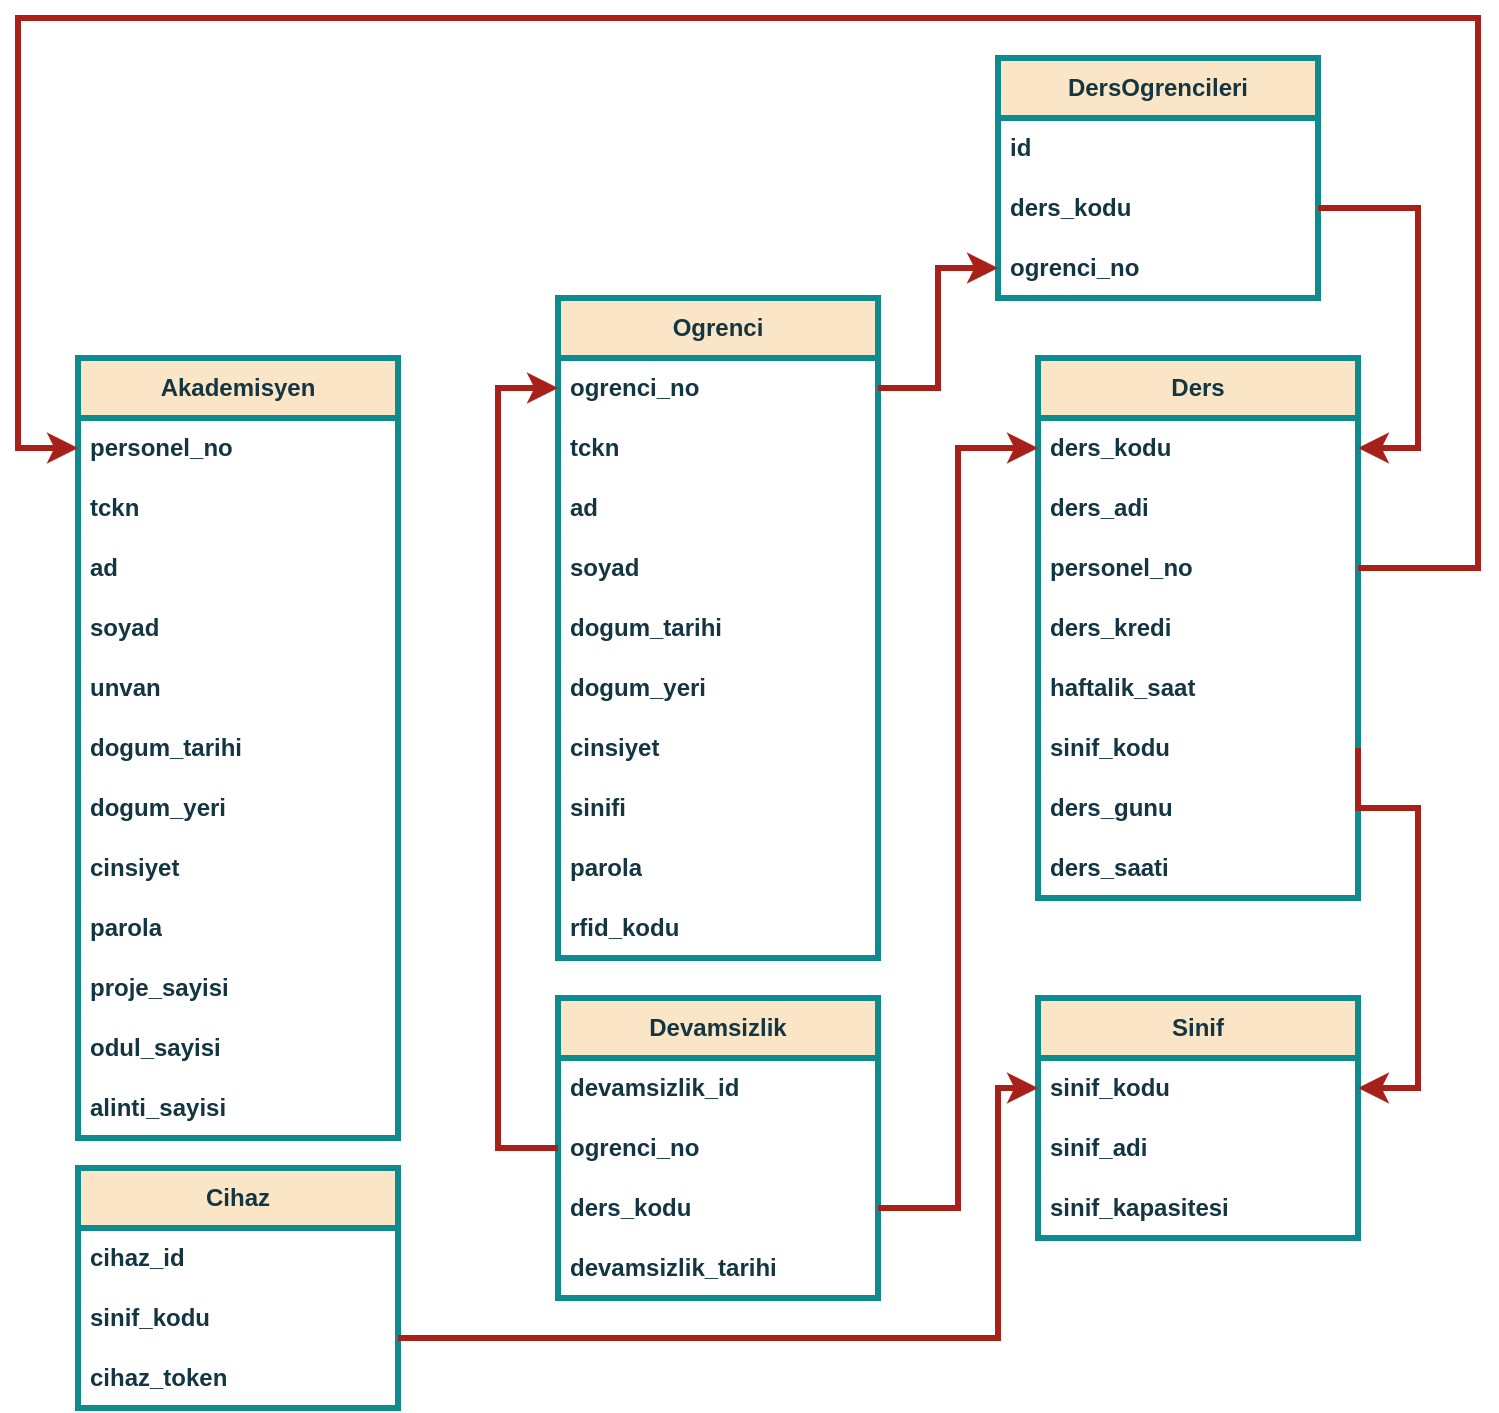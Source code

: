 <mxfile version="21.1.5" type="device">
  <diagram name="Sayfa -1" id="_XDM3-Csm9u_s2XKqnAF">
    <mxGraphModel dx="1050" dy="1710" grid="1" gridSize="10" guides="1" tooltips="1" connect="1" arrows="1" fold="1" page="1" pageScale="1" pageWidth="827" pageHeight="1169" math="0" shadow="0">
      <root>
        <mxCell id="0" />
        <mxCell id="1" parent="0" />
        <mxCell id="tSz3dCy00aF6PcJnhEde-1" value="Akademisyen" style="swimlane;fontStyle=1;childLayout=stackLayout;horizontal=1;startSize=30;horizontalStack=0;resizeParent=1;resizeParentMax=0;resizeLast=0;collapsible=1;marginBottom=0;whiteSpace=wrap;html=1;fillColor=#FAE5C7;strokeColor=#0F8B8D;rounded=0;labelBackgroundColor=none;fontColor=#143642;strokeWidth=3;" parent="1" vertex="1">
          <mxGeometry x="80" y="120" width="160" height="390" as="geometry" />
        </mxCell>
        <mxCell id="tSz3dCy00aF6PcJnhEde-33" value="personel_no" style="text;strokeColor=none;fillColor=none;align=left;verticalAlign=middle;spacingLeft=4;spacingRight=4;overflow=hidden;points=[[0,0.5],[1,0.5]];portConstraint=eastwest;rotatable=0;whiteSpace=wrap;html=1;fontStyle=1;rounded=0;labelBackgroundColor=none;fontColor=#143642;strokeWidth=3;" parent="tSz3dCy00aF6PcJnhEde-1" vertex="1">
          <mxGeometry y="30" width="160" height="30" as="geometry" />
        </mxCell>
        <mxCell id="tSz3dCy00aF6PcJnhEde-2" value="tckn" style="text;strokeColor=none;fillColor=none;align=left;verticalAlign=middle;spacingLeft=4;spacingRight=4;overflow=hidden;points=[[0,0.5],[1,0.5]];portConstraint=eastwest;rotatable=0;whiteSpace=wrap;html=1;fontStyle=1;rounded=0;labelBackgroundColor=none;fontColor=#143642;strokeWidth=3;" parent="tSz3dCy00aF6PcJnhEde-1" vertex="1">
          <mxGeometry y="60" width="160" height="30" as="geometry" />
        </mxCell>
        <mxCell id="tSz3dCy00aF6PcJnhEde-3" value="ad" style="text;strokeColor=none;fillColor=none;align=left;verticalAlign=middle;spacingLeft=4;spacingRight=4;overflow=hidden;points=[[0,0.5],[1,0.5]];portConstraint=eastwest;rotatable=0;whiteSpace=wrap;html=1;fontStyle=1;rounded=0;labelBackgroundColor=none;fontColor=#143642;strokeWidth=3;" parent="tSz3dCy00aF6PcJnhEde-1" vertex="1">
          <mxGeometry y="90" width="160" height="30" as="geometry" />
        </mxCell>
        <mxCell id="tSz3dCy00aF6PcJnhEde-4" value="soyad" style="text;strokeColor=none;fillColor=none;align=left;verticalAlign=middle;spacingLeft=4;spacingRight=4;overflow=hidden;points=[[0,0.5],[1,0.5]];portConstraint=eastwest;rotatable=0;whiteSpace=wrap;html=1;fontStyle=1;rounded=0;labelBackgroundColor=none;fontColor=#143642;strokeWidth=3;" parent="tSz3dCy00aF6PcJnhEde-1" vertex="1">
          <mxGeometry y="120" width="160" height="30" as="geometry" />
        </mxCell>
        <mxCell id="tSz3dCy00aF6PcJnhEde-29" value="unvan" style="text;strokeColor=none;fillColor=none;align=left;verticalAlign=middle;spacingLeft=4;spacingRight=4;overflow=hidden;points=[[0,0.5],[1,0.5]];portConstraint=eastwest;rotatable=0;whiteSpace=wrap;html=1;fontStyle=1;rounded=0;labelBackgroundColor=none;fontColor=#143642;strokeWidth=3;" parent="tSz3dCy00aF6PcJnhEde-1" vertex="1">
          <mxGeometry y="150" width="160" height="30" as="geometry" />
        </mxCell>
        <mxCell id="tSz3dCy00aF6PcJnhEde-30" value="dogum_tarihi" style="text;strokeColor=none;fillColor=none;align=left;verticalAlign=middle;spacingLeft=4;spacingRight=4;overflow=hidden;points=[[0,0.5],[1,0.5]];portConstraint=eastwest;rotatable=0;whiteSpace=wrap;html=1;fontStyle=1;rounded=0;labelBackgroundColor=none;fontColor=#143642;strokeWidth=3;" parent="tSz3dCy00aF6PcJnhEde-1" vertex="1">
          <mxGeometry y="180" width="160" height="30" as="geometry" />
        </mxCell>
        <mxCell id="tSz3dCy00aF6PcJnhEde-41" value="dogum_yeri" style="text;strokeColor=none;fillColor=none;align=left;verticalAlign=middle;spacingLeft=4;spacingRight=4;overflow=hidden;points=[[0,0.5],[1,0.5]];portConstraint=eastwest;rotatable=0;whiteSpace=wrap;html=1;fontStyle=1;rounded=0;labelBackgroundColor=none;fontColor=#143642;strokeWidth=3;" parent="tSz3dCy00aF6PcJnhEde-1" vertex="1">
          <mxGeometry y="210" width="160" height="30" as="geometry" />
        </mxCell>
        <mxCell id="tSz3dCy00aF6PcJnhEde-49" value="cinsiyet" style="text;strokeColor=none;fillColor=none;align=left;verticalAlign=middle;spacingLeft=4;spacingRight=4;overflow=hidden;points=[[0,0.5],[1,0.5]];portConstraint=eastwest;rotatable=0;whiteSpace=wrap;html=1;fontStyle=1;rounded=0;labelBackgroundColor=none;fontColor=#143642;strokeWidth=3;" parent="tSz3dCy00aF6PcJnhEde-1" vertex="1">
          <mxGeometry y="240" width="160" height="30" as="geometry" />
        </mxCell>
        <mxCell id="tSz3dCy00aF6PcJnhEde-31" value="parola" style="text;strokeColor=none;fillColor=none;align=left;verticalAlign=middle;spacingLeft=4;spacingRight=4;overflow=hidden;points=[[0,0.5],[1,0.5]];portConstraint=eastwest;rotatable=0;whiteSpace=wrap;html=1;fontStyle=1;rounded=0;labelBackgroundColor=none;fontColor=#143642;strokeWidth=3;" parent="tSz3dCy00aF6PcJnhEde-1" vertex="1">
          <mxGeometry y="270" width="160" height="30" as="geometry" />
        </mxCell>
        <mxCell id="AcIwFCtZqvH4_6iUX5yy-1" value="proje_sayisi" style="text;strokeColor=none;fillColor=none;align=left;verticalAlign=middle;spacingLeft=4;spacingRight=4;overflow=hidden;points=[[0,0.5],[1,0.5]];portConstraint=eastwest;rotatable=0;whiteSpace=wrap;html=1;fontStyle=1;rounded=0;labelBackgroundColor=none;fontColor=#143642;strokeWidth=3;" parent="tSz3dCy00aF6PcJnhEde-1" vertex="1">
          <mxGeometry y="300" width="160" height="30" as="geometry" />
        </mxCell>
        <mxCell id="AcIwFCtZqvH4_6iUX5yy-3" value="odul_sayisi" style="text;strokeColor=none;fillColor=none;align=left;verticalAlign=middle;spacingLeft=4;spacingRight=4;overflow=hidden;points=[[0,0.5],[1,0.5]];portConstraint=eastwest;rotatable=0;whiteSpace=wrap;html=1;fontStyle=1;rounded=0;labelBackgroundColor=none;fontColor=#143642;strokeWidth=3;" parent="tSz3dCy00aF6PcJnhEde-1" vertex="1">
          <mxGeometry y="330" width="160" height="30" as="geometry" />
        </mxCell>
        <mxCell id="AcIwFCtZqvH4_6iUX5yy-4" value="alinti_sayisi" style="text;strokeColor=none;fillColor=none;align=left;verticalAlign=middle;spacingLeft=4;spacingRight=4;overflow=hidden;points=[[0,0.5],[1,0.5]];portConstraint=eastwest;rotatable=0;whiteSpace=wrap;html=1;fontStyle=1;rounded=0;labelBackgroundColor=none;fontColor=#143642;strokeWidth=3;" parent="tSz3dCy00aF6PcJnhEde-1" vertex="1">
          <mxGeometry y="360" width="160" height="30" as="geometry" />
        </mxCell>
        <mxCell id="tSz3dCy00aF6PcJnhEde-5" value="Ogrenci" style="swimlane;fontStyle=1;childLayout=stackLayout;horizontal=1;startSize=30;horizontalStack=0;resizeParent=1;resizeParentMax=0;resizeLast=0;collapsible=1;marginBottom=0;whiteSpace=wrap;html=1;fillColor=#FAE5C7;strokeColor=#0F8B8D;rounded=0;labelBackgroundColor=none;fontColor=#143642;strokeWidth=3;" parent="1" vertex="1">
          <mxGeometry x="320" y="90" width="160" height="330" as="geometry" />
        </mxCell>
        <mxCell id="tSz3dCy00aF6PcJnhEde-32" value="ogrenci_no" style="text;strokeColor=none;fillColor=none;align=left;verticalAlign=middle;spacingLeft=4;spacingRight=4;overflow=hidden;points=[[0,0.5],[1,0.5]];portConstraint=eastwest;rotatable=0;whiteSpace=wrap;html=1;fontStyle=1;rounded=0;labelBackgroundColor=none;fontColor=#143642;strokeWidth=3;" parent="tSz3dCy00aF6PcJnhEde-5" vertex="1">
          <mxGeometry y="30" width="160" height="30" as="geometry" />
        </mxCell>
        <mxCell id="tSz3dCy00aF6PcJnhEde-6" value="tckn" style="text;strokeColor=none;fillColor=none;align=left;verticalAlign=middle;spacingLeft=4;spacingRight=4;overflow=hidden;points=[[0,0.5],[1,0.5]];portConstraint=eastwest;rotatable=0;whiteSpace=wrap;html=1;fontStyle=1;rounded=0;labelBackgroundColor=none;fontColor=#143642;strokeWidth=3;" parent="tSz3dCy00aF6PcJnhEde-5" vertex="1">
          <mxGeometry y="60" width="160" height="30" as="geometry" />
        </mxCell>
        <mxCell id="tSz3dCy00aF6PcJnhEde-7" value="ad" style="text;strokeColor=none;fillColor=none;align=left;verticalAlign=middle;spacingLeft=4;spacingRight=4;overflow=hidden;points=[[0,0.5],[1,0.5]];portConstraint=eastwest;rotatable=0;whiteSpace=wrap;html=1;fontStyle=1;rounded=0;labelBackgroundColor=none;fontColor=#143642;strokeWidth=3;" parent="tSz3dCy00aF6PcJnhEde-5" vertex="1">
          <mxGeometry y="90" width="160" height="30" as="geometry" />
        </mxCell>
        <mxCell id="tSz3dCy00aF6PcJnhEde-8" value="soyad" style="text;strokeColor=none;fillColor=none;align=left;verticalAlign=middle;spacingLeft=4;spacingRight=4;overflow=hidden;points=[[0,0.5],[1,0.5]];portConstraint=eastwest;rotatable=0;whiteSpace=wrap;html=1;fontStyle=1;rounded=0;labelBackgroundColor=none;fontColor=#143642;strokeWidth=3;" parent="tSz3dCy00aF6PcJnhEde-5" vertex="1">
          <mxGeometry y="120" width="160" height="30" as="geometry" />
        </mxCell>
        <mxCell id="tSz3dCy00aF6PcJnhEde-24" value="dogum_tarihi" style="text;strokeColor=none;fillColor=none;align=left;verticalAlign=middle;spacingLeft=4;spacingRight=4;overflow=hidden;points=[[0,0.5],[1,0.5]];portConstraint=eastwest;rotatable=0;whiteSpace=wrap;html=1;fontStyle=1;rounded=0;labelBackgroundColor=none;fontColor=#143642;strokeWidth=3;" parent="tSz3dCy00aF6PcJnhEde-5" vertex="1">
          <mxGeometry y="150" width="160" height="30" as="geometry" />
        </mxCell>
        <mxCell id="tSz3dCy00aF6PcJnhEde-40" value="dogum_yeri" style="text;strokeColor=none;fillColor=none;align=left;verticalAlign=middle;spacingLeft=4;spacingRight=4;overflow=hidden;points=[[0,0.5],[1,0.5]];portConstraint=eastwest;rotatable=0;whiteSpace=wrap;html=1;fontStyle=1;rounded=0;labelBackgroundColor=none;fontColor=#143642;strokeWidth=3;" parent="tSz3dCy00aF6PcJnhEde-5" vertex="1">
          <mxGeometry y="180" width="160" height="30" as="geometry" />
        </mxCell>
        <mxCell id="tSz3dCy00aF6PcJnhEde-27" value="cinsiyet" style="text;strokeColor=none;fillColor=none;align=left;verticalAlign=middle;spacingLeft=4;spacingRight=4;overflow=hidden;points=[[0,0.5],[1,0.5]];portConstraint=eastwest;rotatable=0;whiteSpace=wrap;html=1;fontStyle=1;rounded=0;labelBackgroundColor=none;fontColor=#143642;strokeWidth=3;" parent="tSz3dCy00aF6PcJnhEde-5" vertex="1">
          <mxGeometry y="210" width="160" height="30" as="geometry" />
        </mxCell>
        <mxCell id="tSz3dCy00aF6PcJnhEde-28" value="sinifi" style="text;strokeColor=none;fillColor=none;align=left;verticalAlign=middle;spacingLeft=4;spacingRight=4;overflow=hidden;points=[[0,0.5],[1,0.5]];portConstraint=eastwest;rotatable=0;whiteSpace=wrap;html=1;fontStyle=1;rounded=0;labelBackgroundColor=none;fontColor=#143642;strokeWidth=3;" parent="tSz3dCy00aF6PcJnhEde-5" vertex="1">
          <mxGeometry y="240" width="160" height="30" as="geometry" />
        </mxCell>
        <mxCell id="VWJ288TvoI_qNRsVCnb8-2" value="parola" style="text;strokeColor=none;fillColor=none;align=left;verticalAlign=middle;spacingLeft=4;spacingRight=4;overflow=hidden;points=[[0,0.5],[1,0.5]];portConstraint=eastwest;rotatable=0;whiteSpace=wrap;html=1;fontStyle=1;rounded=0;labelBackgroundColor=none;fontColor=#143642;strokeWidth=3;" parent="tSz3dCy00aF6PcJnhEde-5" vertex="1">
          <mxGeometry y="270" width="160" height="30" as="geometry" />
        </mxCell>
        <mxCell id="tSz3dCy00aF6PcJnhEde-48" value="rfid_kodu" style="text;strokeColor=none;fillColor=none;align=left;verticalAlign=middle;spacingLeft=4;spacingRight=4;overflow=hidden;points=[[0,0.5],[1,0.5]];portConstraint=eastwest;rotatable=0;whiteSpace=wrap;html=1;fontStyle=1;rounded=0;labelBackgroundColor=none;fontColor=#143642;strokeWidth=3;" parent="tSz3dCy00aF6PcJnhEde-5" vertex="1">
          <mxGeometry y="300" width="160" height="30" as="geometry" />
        </mxCell>
        <mxCell id="tSz3dCy00aF6PcJnhEde-9" value="Ders" style="swimlane;fontStyle=1;childLayout=stackLayout;horizontal=1;startSize=30;horizontalStack=0;resizeParent=1;resizeParentMax=0;resizeLast=0;collapsible=1;marginBottom=0;whiteSpace=wrap;html=1;fillColor=#FAE5C7;strokeColor=#0F8B8D;rounded=0;labelBackgroundColor=none;fontColor=#143642;strokeWidth=3;" parent="1" vertex="1">
          <mxGeometry x="560" y="120" width="160" height="270" as="geometry">
            <mxRectangle x="560" y="120" width="70" height="30" as="alternateBounds" />
          </mxGeometry>
        </mxCell>
        <mxCell id="tSz3dCy00aF6PcJnhEde-10" value="ders_kodu" style="text;strokeColor=none;fillColor=none;align=left;verticalAlign=middle;spacingLeft=4;spacingRight=4;overflow=hidden;points=[[0,0.5],[1,0.5]];portConstraint=eastwest;rotatable=0;whiteSpace=wrap;html=1;fontStyle=1;rounded=0;labelBackgroundColor=none;fontColor=#143642;strokeWidth=3;" parent="tSz3dCy00aF6PcJnhEde-9" vertex="1">
          <mxGeometry y="30" width="160" height="30" as="geometry" />
        </mxCell>
        <mxCell id="tSz3dCy00aF6PcJnhEde-11" value="ders_adi" style="text;strokeColor=none;fillColor=none;align=left;verticalAlign=middle;spacingLeft=4;spacingRight=4;overflow=hidden;points=[[0,0.5],[1,0.5]];portConstraint=eastwest;rotatable=0;whiteSpace=wrap;html=1;fontStyle=1;rounded=0;labelBackgroundColor=none;fontColor=#143642;strokeWidth=3;" parent="tSz3dCy00aF6PcJnhEde-9" vertex="1">
          <mxGeometry y="60" width="160" height="30" as="geometry" />
        </mxCell>
        <mxCell id="tSz3dCy00aF6PcJnhEde-12" value="personel_no" style="text;strokeColor=none;fillColor=none;align=left;verticalAlign=middle;spacingLeft=4;spacingRight=4;overflow=hidden;points=[[0,0.5],[1,0.5]];portConstraint=eastwest;rotatable=0;whiteSpace=wrap;html=1;fontStyle=1;rounded=0;labelBackgroundColor=none;fontColor=#143642;strokeWidth=3;" parent="tSz3dCy00aF6PcJnhEde-9" vertex="1">
          <mxGeometry y="90" width="160" height="30" as="geometry" />
        </mxCell>
        <mxCell id="tSz3dCy00aF6PcJnhEde-37" value="ders_kredi" style="text;strokeColor=none;fillColor=none;align=left;verticalAlign=middle;spacingLeft=4;spacingRight=4;overflow=hidden;points=[[0,0.5],[1,0.5]];portConstraint=eastwest;rotatable=0;whiteSpace=wrap;html=1;fontStyle=1;rounded=0;labelBackgroundColor=none;fontColor=#143642;strokeWidth=3;" parent="tSz3dCy00aF6PcJnhEde-9" vertex="1">
          <mxGeometry y="120" width="160" height="30" as="geometry" />
        </mxCell>
        <mxCell id="yB-rztcEehSW4XwJmEQQ-1" value="haftalik_saat" style="text;strokeColor=none;fillColor=none;align=left;verticalAlign=middle;spacingLeft=4;spacingRight=4;overflow=hidden;points=[[0,0.5],[1,0.5]];portConstraint=eastwest;rotatable=0;whiteSpace=wrap;html=1;fontStyle=1;rounded=0;labelBackgroundColor=none;fontColor=#143642;strokeWidth=3;" parent="tSz3dCy00aF6PcJnhEde-9" vertex="1">
          <mxGeometry y="150" width="160" height="30" as="geometry" />
        </mxCell>
        <mxCell id="tSz3dCy00aF6PcJnhEde-23" value="sinif_kodu" style="text;strokeColor=none;fillColor=none;align=left;verticalAlign=middle;spacingLeft=4;spacingRight=4;overflow=hidden;points=[[0,0.5],[1,0.5]];portConstraint=eastwest;rotatable=0;whiteSpace=wrap;html=1;fontStyle=1;rounded=0;labelBackgroundColor=none;fontColor=#143642;strokeWidth=3;" parent="tSz3dCy00aF6PcJnhEde-9" vertex="1">
          <mxGeometry y="180" width="160" height="30" as="geometry" />
        </mxCell>
        <mxCell id="tSz3dCy00aF6PcJnhEde-34" value="ders_gunu" style="text;strokeColor=none;fillColor=none;align=left;verticalAlign=middle;spacingLeft=4;spacingRight=4;overflow=hidden;points=[[0,0.5],[1,0.5]];portConstraint=eastwest;rotatable=0;whiteSpace=wrap;html=1;fontStyle=1;rounded=0;labelBackgroundColor=none;fontColor=#143642;strokeWidth=3;" parent="tSz3dCy00aF6PcJnhEde-9" vertex="1">
          <mxGeometry y="210" width="160" height="30" as="geometry" />
        </mxCell>
        <mxCell id="tSz3dCy00aF6PcJnhEde-35" value="ders_saati" style="text;strokeColor=none;fillColor=none;align=left;verticalAlign=middle;spacingLeft=4;spacingRight=4;overflow=hidden;points=[[0,0.5],[1,0.5]];portConstraint=eastwest;rotatable=0;whiteSpace=wrap;html=1;fontStyle=1;rounded=0;labelBackgroundColor=none;fontColor=#143642;strokeWidth=3;" parent="tSz3dCy00aF6PcJnhEde-9" vertex="1">
          <mxGeometry y="240" width="160" height="30" as="geometry" />
        </mxCell>
        <mxCell id="tSz3dCy00aF6PcJnhEde-13" value="Devamsizlik" style="swimlane;fontStyle=1;childLayout=stackLayout;horizontal=1;startSize=30;horizontalStack=0;resizeParent=1;resizeParentMax=0;resizeLast=0;collapsible=1;marginBottom=0;whiteSpace=wrap;html=1;fillColor=#FAE5C7;fontColor=#143642;strokeColor=#0F8B8D;rounded=0;labelBackgroundColor=none;strokeWidth=3;" parent="1" vertex="1">
          <mxGeometry x="320" y="440" width="160" height="150" as="geometry" />
        </mxCell>
        <mxCell id="tSz3dCy00aF6PcJnhEde-14" value="devamsizlik_id" style="text;strokeColor=none;fillColor=none;align=left;verticalAlign=middle;spacingLeft=4;spacingRight=4;overflow=hidden;points=[[0,0.5],[1,0.5]];portConstraint=eastwest;rotatable=0;whiteSpace=wrap;html=1;fontStyle=1;rounded=0;labelBackgroundColor=none;fontColor=#143642;strokeWidth=3;" parent="tSz3dCy00aF6PcJnhEde-13" vertex="1">
          <mxGeometry y="30" width="160" height="30" as="geometry" />
        </mxCell>
        <mxCell id="tSz3dCy00aF6PcJnhEde-15" value="ogrenci_no" style="text;strokeColor=none;fillColor=none;align=left;verticalAlign=middle;spacingLeft=4;spacingRight=4;overflow=hidden;points=[[0,0.5],[1,0.5]];portConstraint=eastwest;rotatable=0;whiteSpace=wrap;html=1;fontStyle=1;rounded=0;labelBackgroundColor=none;fontColor=#143642;strokeWidth=3;" parent="tSz3dCy00aF6PcJnhEde-13" vertex="1">
          <mxGeometry y="60" width="160" height="30" as="geometry" />
        </mxCell>
        <mxCell id="tSz3dCy00aF6PcJnhEde-16" value="ders_kodu" style="text;strokeColor=none;fillColor=none;align=left;verticalAlign=middle;spacingLeft=4;spacingRight=4;overflow=hidden;points=[[0,0.5],[1,0.5]];portConstraint=eastwest;rotatable=0;whiteSpace=wrap;html=1;fontStyle=1;rounded=0;labelBackgroundColor=none;fontColor=#143642;strokeWidth=3;" parent="tSz3dCy00aF6PcJnhEde-13" vertex="1">
          <mxGeometry y="90" width="160" height="30" as="geometry" />
        </mxCell>
        <mxCell id="tSz3dCy00aF6PcJnhEde-26" value="devamsizlik_tarihi" style="text;strokeColor=none;fillColor=none;align=left;verticalAlign=middle;spacingLeft=4;spacingRight=4;overflow=hidden;points=[[0,0.5],[1,0.5]];portConstraint=eastwest;rotatable=0;whiteSpace=wrap;html=1;fontStyle=1;rounded=0;labelBackgroundColor=none;fontColor=#143642;strokeWidth=3;" parent="tSz3dCy00aF6PcJnhEde-13" vertex="1">
          <mxGeometry y="120" width="160" height="30" as="geometry" />
        </mxCell>
        <mxCell id="tSz3dCy00aF6PcJnhEde-19" value="Sinif" style="swimlane;fontStyle=1;childLayout=stackLayout;horizontal=1;startSize=30;horizontalStack=0;resizeParent=1;resizeParentMax=0;resizeLast=0;collapsible=1;marginBottom=0;whiteSpace=wrap;html=1;fillColor=#FAE5C7;strokeColor=#0F8B8D;rounded=0;labelBackgroundColor=none;fontColor=#143642;strokeWidth=3;" parent="1" vertex="1">
          <mxGeometry x="560" y="440" width="160" height="120" as="geometry" />
        </mxCell>
        <mxCell id="tSz3dCy00aF6PcJnhEde-20" value="sinif_kodu" style="text;align=left;verticalAlign=middle;spacingLeft=4;spacingRight=4;overflow=hidden;points=[[0,0.5],[1,0.5]];portConstraint=eastwest;rotatable=0;whiteSpace=wrap;html=1;fontStyle=1;rounded=0;labelBackgroundColor=none;fontColor=#143642;strokeWidth=3;" parent="tSz3dCy00aF6PcJnhEde-19" vertex="1">
          <mxGeometry y="30" width="160" height="30" as="geometry" />
        </mxCell>
        <mxCell id="tSz3dCy00aF6PcJnhEde-36" value="sinif_adi" style="text;strokeColor=none;fillColor=none;align=left;verticalAlign=middle;spacingLeft=4;spacingRight=4;overflow=hidden;points=[[0,0.5],[1,0.5]];portConstraint=eastwest;rotatable=0;whiteSpace=wrap;html=1;fontStyle=1;rounded=0;labelBackgroundColor=none;fontColor=#143642;strokeWidth=3;" parent="tSz3dCy00aF6PcJnhEde-19" vertex="1">
          <mxGeometry y="60" width="160" height="30" as="geometry" />
        </mxCell>
        <mxCell id="tSz3dCy00aF6PcJnhEde-21" value="sinif_kapasitesi" style="text;strokeColor=none;fillColor=none;align=left;verticalAlign=middle;spacingLeft=4;spacingRight=4;overflow=hidden;points=[[0,0.5],[1,0.5]];portConstraint=eastwest;rotatable=0;whiteSpace=wrap;html=1;fontStyle=1;rounded=0;labelBackgroundColor=none;fontColor=#143642;strokeWidth=3;" parent="tSz3dCy00aF6PcJnhEde-19" vertex="1">
          <mxGeometry y="90" width="160" height="30" as="geometry" />
        </mxCell>
        <mxCell id="tSz3dCy00aF6PcJnhEde-42" value="Cihaz" style="swimlane;fontStyle=1;childLayout=stackLayout;horizontal=1;startSize=30;horizontalStack=0;resizeParent=1;resizeParentMax=0;resizeLast=0;collapsible=1;marginBottom=0;whiteSpace=wrap;html=1;fillColor=#FAE5C7;strokeColor=#0F8B8D;rounded=0;labelBackgroundColor=none;fontColor=#143642;strokeWidth=3;" parent="1" vertex="1">
          <mxGeometry x="80" y="525" width="160" height="120" as="geometry" />
        </mxCell>
        <mxCell id="tSz3dCy00aF6PcJnhEde-43" value="cihaz_id" style="text;strokeColor=none;fillColor=none;align=left;verticalAlign=middle;spacingLeft=4;spacingRight=4;overflow=hidden;points=[[0,0.5],[1,0.5]];portConstraint=eastwest;rotatable=0;whiteSpace=wrap;html=1;fontStyle=1;rounded=0;labelBackgroundColor=none;fontColor=#143642;strokeWidth=3;" parent="tSz3dCy00aF6PcJnhEde-42" vertex="1">
          <mxGeometry y="30" width="160" height="30" as="geometry" />
        </mxCell>
        <mxCell id="tSz3dCy00aF6PcJnhEde-44" value="sinif_kodu" style="text;strokeColor=none;fillColor=none;align=left;verticalAlign=middle;spacingLeft=4;spacingRight=4;overflow=hidden;points=[[0,0.5],[1,0.5]];portConstraint=eastwest;rotatable=0;whiteSpace=wrap;html=1;fontStyle=1;rounded=0;labelBackgroundColor=none;fontColor=#143642;strokeWidth=3;" parent="tSz3dCy00aF6PcJnhEde-42" vertex="1">
          <mxGeometry y="60" width="160" height="30" as="geometry" />
        </mxCell>
        <mxCell id="tSz3dCy00aF6PcJnhEde-47" value="cihaz_token" style="text;strokeColor=none;fillColor=none;align=left;verticalAlign=middle;spacingLeft=4;spacingRight=4;overflow=hidden;points=[[0,0.5],[1,0.5]];portConstraint=eastwest;rotatable=0;whiteSpace=wrap;html=1;fontStyle=1;rounded=0;labelBackgroundColor=none;fontColor=#143642;strokeWidth=3;" parent="tSz3dCy00aF6PcJnhEde-42" vertex="1">
          <mxGeometry y="90" width="160" height="30" as="geometry" />
        </mxCell>
        <mxCell id="tSz3dCy00aF6PcJnhEde-50" value="DersOgrencileri" style="swimlane;fontStyle=1;childLayout=stackLayout;horizontal=1;startSize=30;horizontalStack=0;resizeParent=1;resizeParentMax=0;resizeLast=0;collapsible=1;marginBottom=0;whiteSpace=wrap;html=1;fillColor=#FAE5C7;strokeColor=#0F8B8D;rounded=0;labelBackgroundColor=none;fontColor=#143642;strokeWidth=3;" parent="1" vertex="1">
          <mxGeometry x="540" y="-30" width="160" height="120" as="geometry" />
        </mxCell>
        <mxCell id="tSz3dCy00aF6PcJnhEde-51" value="id" style="text;strokeColor=none;fillColor=none;align=left;verticalAlign=middle;spacingLeft=4;spacingRight=4;overflow=hidden;points=[[0,0.5],[1,0.5]];portConstraint=eastwest;rotatable=0;whiteSpace=wrap;html=1;fontStyle=1;rounded=0;labelBackgroundColor=none;fontColor=#143642;strokeWidth=3;" parent="tSz3dCy00aF6PcJnhEde-50" vertex="1">
          <mxGeometry y="30" width="160" height="30" as="geometry" />
        </mxCell>
        <mxCell id="tSz3dCy00aF6PcJnhEde-52" value="ders_kodu" style="text;strokeColor=none;fillColor=none;align=left;verticalAlign=middle;spacingLeft=4;spacingRight=4;overflow=hidden;points=[[0,0.5],[1,0.5]];portConstraint=eastwest;rotatable=0;whiteSpace=wrap;html=1;fontStyle=1;rounded=0;labelBackgroundColor=none;fontColor=#143642;strokeWidth=3;" parent="tSz3dCy00aF6PcJnhEde-50" vertex="1">
          <mxGeometry y="60" width="160" height="30" as="geometry" />
        </mxCell>
        <mxCell id="tSz3dCy00aF6PcJnhEde-53" value="ogrenci_no" style="text;strokeColor=none;fillColor=none;align=left;verticalAlign=middle;spacingLeft=4;spacingRight=4;overflow=hidden;points=[[0,0.5],[1,0.5]];portConstraint=eastwest;rotatable=0;whiteSpace=wrap;html=1;fontStyle=1;rounded=0;labelBackgroundColor=none;fontColor=#143642;strokeWidth=3;" parent="tSz3dCy00aF6PcJnhEde-50" vertex="1">
          <mxGeometry y="90" width="160" height="30" as="geometry" />
        </mxCell>
        <mxCell id="tSz3dCy00aF6PcJnhEde-55" style="edgeStyle=orthogonalEdgeStyle;rounded=0;orthogonalLoop=1;jettySize=auto;html=1;entryX=0;entryY=0.5;entryDx=0;entryDy=0;fontStyle=1;labelBackgroundColor=none;strokeColor=#A8201A;fontColor=default;strokeWidth=3;" parent="1" target="tSz3dCy00aF6PcJnhEde-20" edge="1">
          <mxGeometry relative="1" as="geometry">
            <Array as="points">
              <mxPoint x="240" y="610" />
              <mxPoint x="540" y="610" />
              <mxPoint x="540" y="485" />
            </Array>
            <mxPoint x="260" y="610" as="sourcePoint" />
          </mxGeometry>
        </mxCell>
        <mxCell id="tSz3dCy00aF6PcJnhEde-57" style="edgeStyle=orthogonalEdgeStyle;rounded=0;orthogonalLoop=1;jettySize=auto;html=1;exitX=1;exitY=0.5;exitDx=0;exitDy=0;entryX=0;entryY=0.5;entryDx=0;entryDy=0;fontStyle=1;labelBackgroundColor=none;strokeColor=#A8201A;fontColor=default;strokeWidth=3;" parent="1" source="tSz3dCy00aF6PcJnhEde-16" target="tSz3dCy00aF6PcJnhEde-10" edge="1">
          <mxGeometry relative="1" as="geometry">
            <Array as="points">
              <mxPoint x="520" y="545" />
              <mxPoint x="520" y="165" />
            </Array>
          </mxGeometry>
        </mxCell>
        <mxCell id="tSz3dCy00aF6PcJnhEde-58" style="edgeStyle=orthogonalEdgeStyle;rounded=0;orthogonalLoop=1;jettySize=auto;html=1;exitX=1;exitY=0.5;exitDx=0;exitDy=0;entryX=1;entryY=0.5;entryDx=0;entryDy=0;fontStyle=1;labelBackgroundColor=none;strokeColor=#A8201A;fontColor=default;strokeWidth=3;" parent="1" source="tSz3dCy00aF6PcJnhEde-23" target="tSz3dCy00aF6PcJnhEde-20" edge="1">
          <mxGeometry relative="1" as="geometry">
            <Array as="points">
              <mxPoint x="750" y="345" />
              <mxPoint x="750" y="485" />
            </Array>
          </mxGeometry>
        </mxCell>
        <mxCell id="tSz3dCy00aF6PcJnhEde-60" style="edgeStyle=orthogonalEdgeStyle;rounded=0;orthogonalLoop=1;jettySize=auto;html=1;exitX=1;exitY=0.5;exitDx=0;exitDy=0;entryX=1;entryY=0.5;entryDx=0;entryDy=0;fontStyle=1;labelBackgroundColor=none;strokeColor=#A8201A;fontColor=default;strokeWidth=3;" parent="1" source="tSz3dCy00aF6PcJnhEde-52" target="tSz3dCy00aF6PcJnhEde-10" edge="1">
          <mxGeometry relative="1" as="geometry">
            <Array as="points">
              <mxPoint x="750" y="45" />
              <mxPoint x="750" y="165" />
            </Array>
          </mxGeometry>
        </mxCell>
        <mxCell id="tSz3dCy00aF6PcJnhEde-61" style="edgeStyle=orthogonalEdgeStyle;rounded=0;orthogonalLoop=1;jettySize=auto;html=1;exitX=1;exitY=0.5;exitDx=0;exitDy=0;entryX=0;entryY=0.5;entryDx=0;entryDy=0;fontStyle=1;labelBackgroundColor=none;strokeColor=#A8201A;fontColor=default;strokeWidth=3;" parent="1" source="tSz3dCy00aF6PcJnhEde-12" target="tSz3dCy00aF6PcJnhEde-33" edge="1">
          <mxGeometry relative="1" as="geometry">
            <Array as="points">
              <mxPoint x="780" y="225" />
              <mxPoint x="780" y="-50" />
              <mxPoint x="50" y="-50" />
              <mxPoint x="50" y="165" />
            </Array>
          </mxGeometry>
        </mxCell>
        <mxCell id="VWJ288TvoI_qNRsVCnb8-3" style="edgeStyle=orthogonalEdgeStyle;rounded=0;orthogonalLoop=1;jettySize=auto;html=1;exitX=0;exitY=0.5;exitDx=0;exitDy=0;entryX=0;entryY=0.5;entryDx=0;entryDy=0;labelBackgroundColor=none;strokeColor=#A8201A;fontColor=default;strokeWidth=3;" parent="1" source="tSz3dCy00aF6PcJnhEde-15" target="tSz3dCy00aF6PcJnhEde-32" edge="1">
          <mxGeometry relative="1" as="geometry">
            <Array as="points">
              <mxPoint x="290" y="515" />
              <mxPoint x="290" y="135" />
            </Array>
          </mxGeometry>
        </mxCell>
        <mxCell id="VWJ288TvoI_qNRsVCnb8-4" style="edgeStyle=orthogonalEdgeStyle;rounded=0;orthogonalLoop=1;jettySize=auto;html=1;exitX=1;exitY=0.5;exitDx=0;exitDy=0;entryX=0;entryY=0.5;entryDx=0;entryDy=0;labelBackgroundColor=none;strokeColor=#A8201A;fontColor=default;strokeWidth=3;" parent="1" source="tSz3dCy00aF6PcJnhEde-32" target="tSz3dCy00aF6PcJnhEde-53" edge="1">
          <mxGeometry relative="1" as="geometry">
            <Array as="points">
              <mxPoint x="510" y="135" />
              <mxPoint x="510" y="75" />
            </Array>
          </mxGeometry>
        </mxCell>
      </root>
    </mxGraphModel>
  </diagram>
</mxfile>
